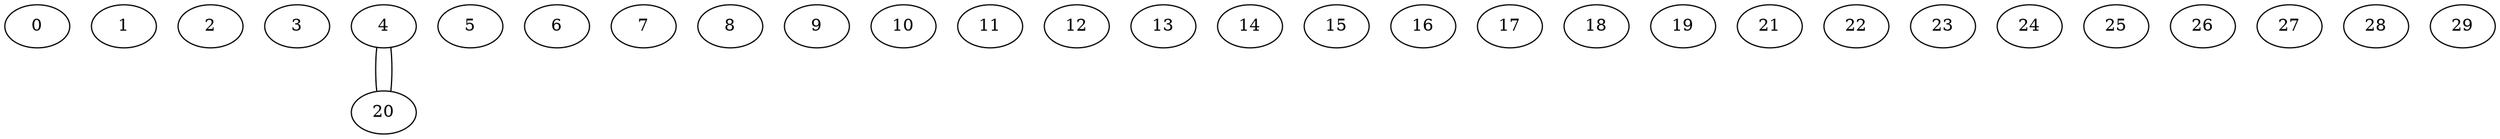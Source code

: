 graph {
0;
1;
2;
3;
4 -- 20
5;
6;
7;
8;
9;
10;
11;
12;
13;
14;
15;
16;
17;
18;
19;
20 -- 4
21;
22;
23;
24;
25;
26;
27;
28;
29;
}
